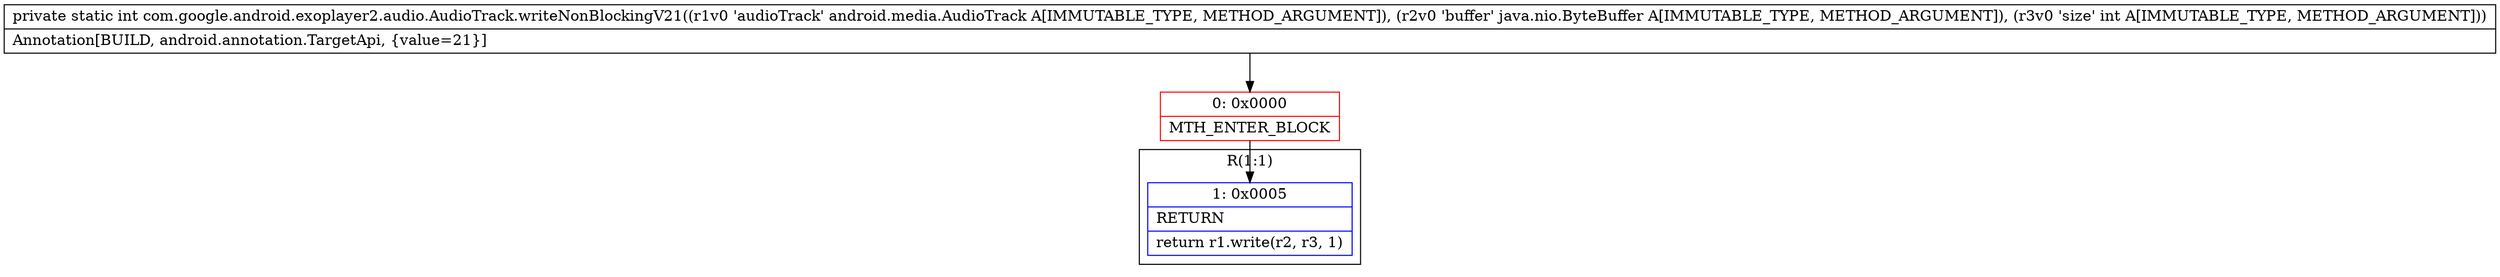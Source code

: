 digraph "CFG forcom.google.android.exoplayer2.audio.AudioTrack.writeNonBlockingV21(Landroid\/media\/AudioTrack;Ljava\/nio\/ByteBuffer;I)I" {
subgraph cluster_Region_531441048 {
label = "R(1:1)";
node [shape=record,color=blue];
Node_1 [shape=record,label="{1\:\ 0x0005|RETURN\l|return r1.write(r2, r3, 1)\l}"];
}
Node_0 [shape=record,color=red,label="{0\:\ 0x0000|MTH_ENTER_BLOCK\l}"];
MethodNode[shape=record,label="{private static int com.google.android.exoplayer2.audio.AudioTrack.writeNonBlockingV21((r1v0 'audioTrack' android.media.AudioTrack A[IMMUTABLE_TYPE, METHOD_ARGUMENT]), (r2v0 'buffer' java.nio.ByteBuffer A[IMMUTABLE_TYPE, METHOD_ARGUMENT]), (r3v0 'size' int A[IMMUTABLE_TYPE, METHOD_ARGUMENT]))  | Annotation[BUILD, android.annotation.TargetApi, \{value=21\}]\l}"];
MethodNode -> Node_0;
Node_0 -> Node_1;
}

